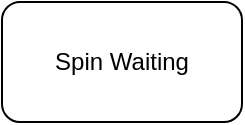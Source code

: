 <mxfile border="50" scale="3" compressed="false" locked="false" version="26.0.14">
  <diagram name="Blank" id="YmL12bMKpDGza6XwsDPr">
    <mxGraphModel dx="1026" dy="1084" grid="1" gridSize="10" guides="1" tooltips="1" connect="1" arrows="1" fold="1" page="0" pageScale="1" pageWidth="827" pageHeight="1169" background="none" math="1" shadow="0">
      <root>
        <mxCell id="X5NqExCQtvZxIxQ7pmgY-0" />
        <mxCell id="1" parent="X5NqExCQtvZxIxQ7pmgY-0" />
        <mxCell id="GIQ5NAzKtFgI2KSHGtVd-1" value="Spin Waiting" style="rounded=1;whiteSpace=wrap;html=1;" vertex="1" parent="1">
          <mxGeometry x="220" y="-270" width="120" height="60" as="geometry" />
        </mxCell>
      </root>
    </mxGraphModel>
  </diagram>
</mxfile>
